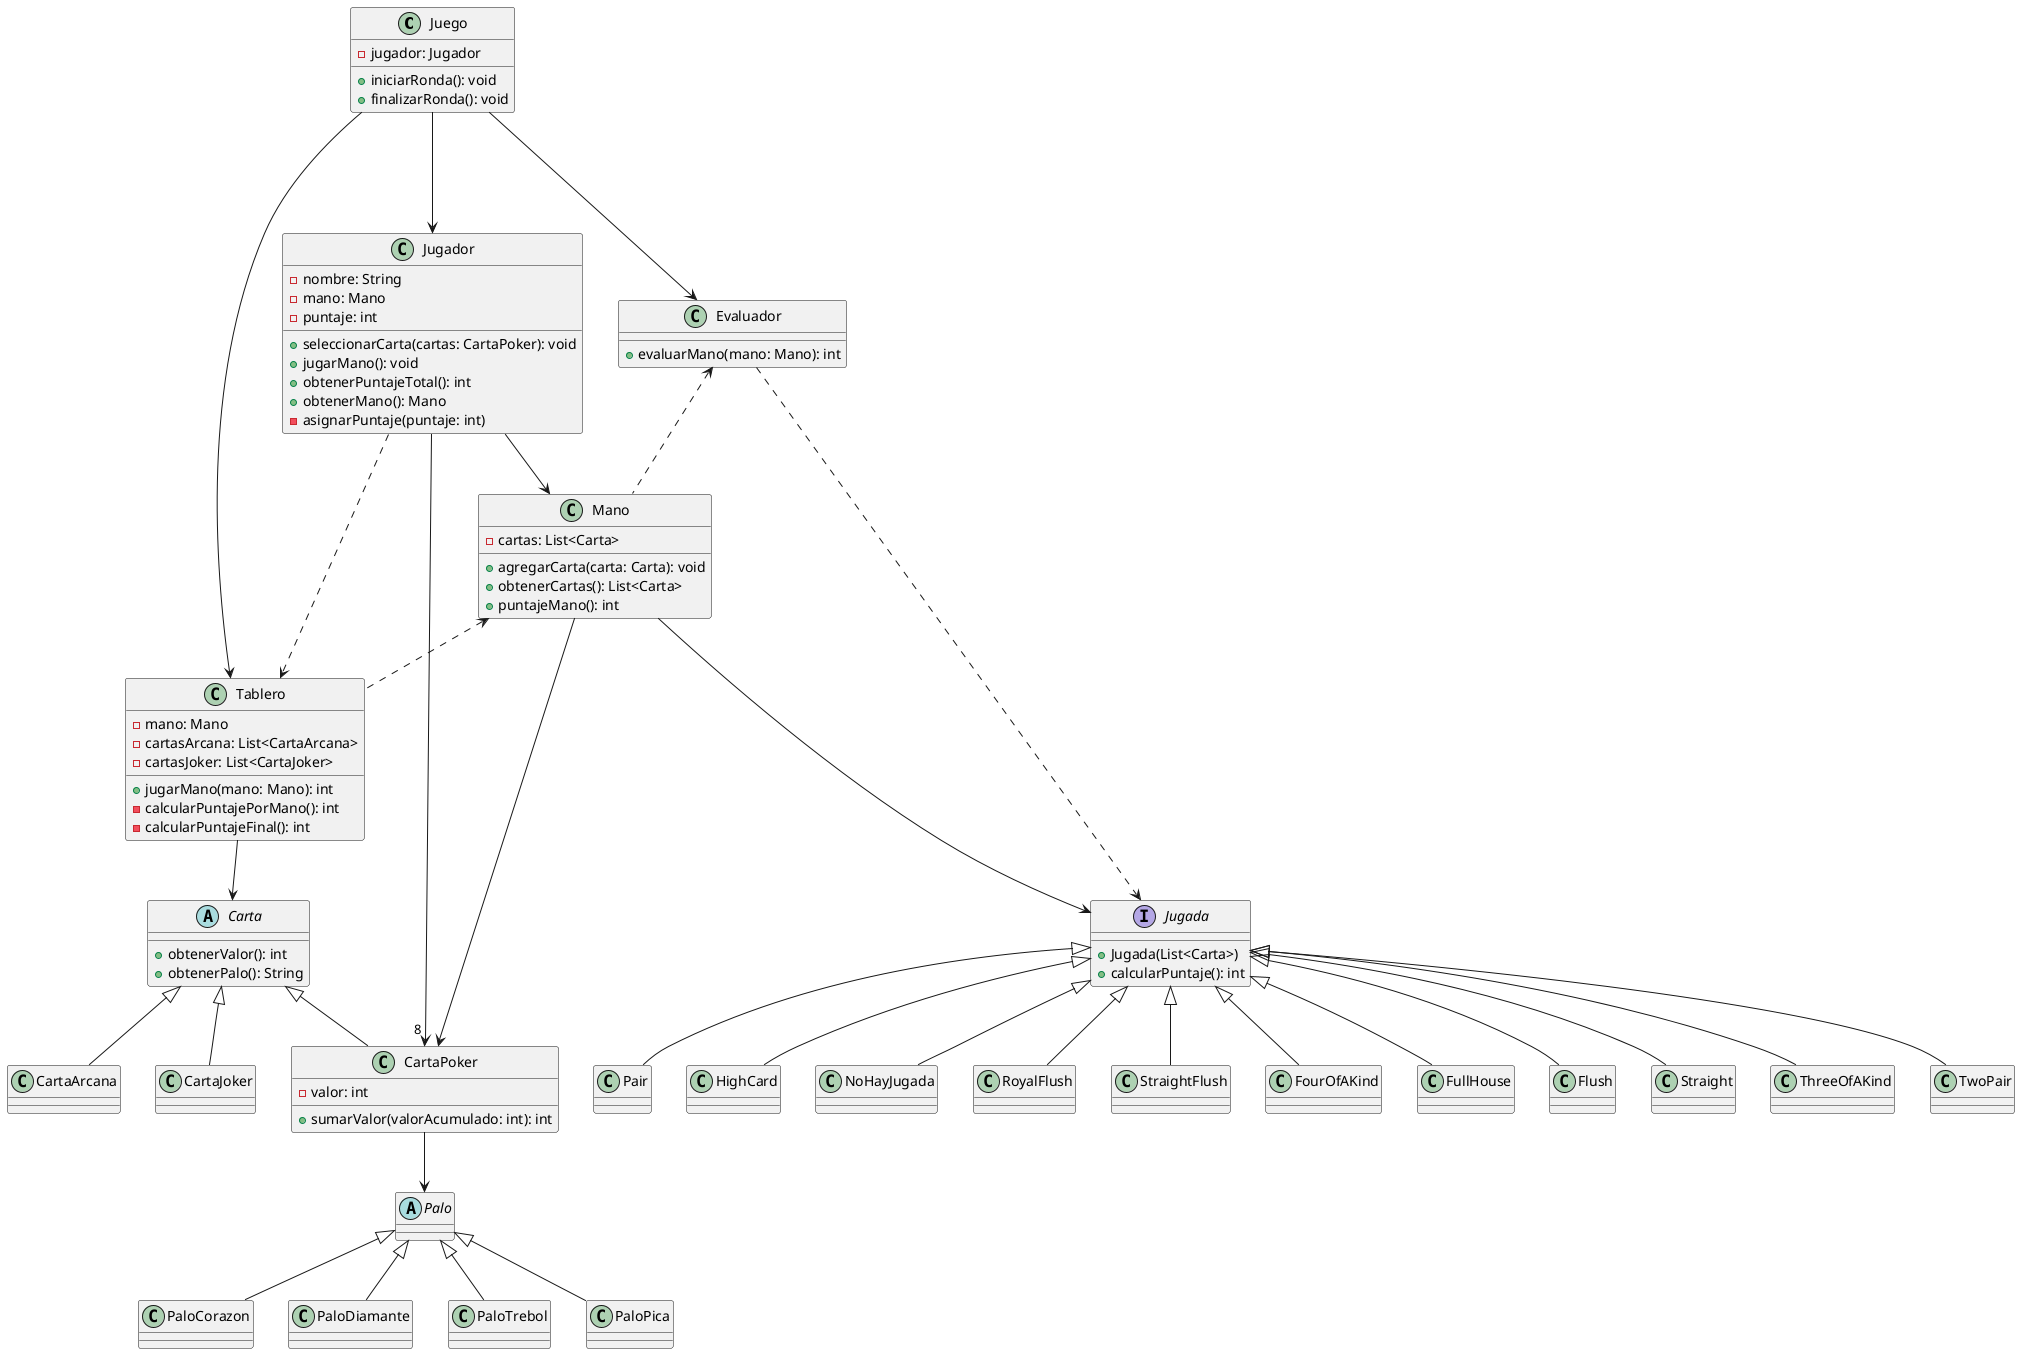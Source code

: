 @startuml
class Juego {
    - jugador: Jugador
    + iniciarRonda(): void
    + finalizarRonda(): void
}

class Jugador {
    - nombre: String
    - mano: Mano
    - puntaje: int

    +seleccionarCarta(cartas: CartaPoker): void
    +jugarMano(): void
    + obtenerPuntajeTotal(): int
    + obtenerMano(): Mano
    - asignarPuntaje(puntaje: int)

}

class Mano {
    - cartas: List<Carta>
    + agregarCarta(carta: Carta): void
    + obtenerCartas(): List<Carta>
    + puntajeMano(): int
}

abstract class Carta {

    + obtenerValor(): int
    + obtenerPalo(): String
}

class CartaPoker extends Carta{
    - valor: int
    +sumarValor(valorAcumulado: int): int
}

class CartaArcana extends Carta{
}

class CartaJoker extends Carta{
}

class Evaluador {
    + evaluarMano(mano: Mano): int
}

interface Jugada{
    +Jugada(List<Carta>)
    +calcularPuntaje(): int
}

class NoHayJugada extends Jugada{
}

class RoyalFlush extends Jugada{
}

class StraightFlush extends Jugada{
}

class FourOfAKind extends Jugada{
}

class FullHouse extends Jugada{
}

class Flush extends Jugada{
}

class Straight extends Jugada{
}

class ThreeOfAKind extends Jugada{
}

class TwoPair extends Jugada{
}

class Pair extends Jugada{
}

class HighCard extends Jugada{
}


abstract class Palo{
}

class PaloCorazon extends Palo{
}

class PaloDiamante extends Palo{
}

class PaloTrebol extends Palo{
}

class PaloPica extends Palo{
}

class Tablero {
    - mano: Mano
    - cartasArcana: List<CartaArcana>
    - cartasJoker: List<CartaJoker>
    + jugarMano(mano: Mano): int
    - calcularPuntajePorMano(): int
    - calcularPuntajeFinal(): int
}

Jugador --> "8 " CartaPoker
Evaluador ..> Jugada
Juego ---> Jugador
Jugador --> Mano
Mano --> CartaPoker
Juego --> Evaluador
Evaluador <.. Mano
Tablero --> Carta
Mano <.. Tablero
Jugador ..> Tablero
Mano ---> Jugada
Juego --> Tablero

CartaPoker --> Palo

@enduml